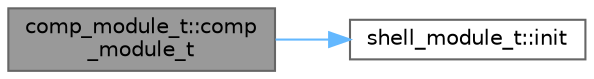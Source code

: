 digraph "comp_module_t::comp_module_t"
{
 // LATEX_PDF_SIZE
  bgcolor="transparent";
  edge [fontname=Helvetica,fontsize=10,labelfontname=Helvetica,labelfontsize=10];
  node [fontname=Helvetica,fontsize=10,shape=box,height=0.2,width=0.4];
  rankdir="LR";
  Node1 [id="Node000001",label="comp_module_t::comp\l_module_t",height=0.2,width=0.4,color="gray40", fillcolor="grey60", style="filled", fontcolor="black",tooltip=" "];
  Node1 -> Node2 [id="edge1_Node000001_Node000002",color="steelblue1",style="solid",tooltip=" "];
  Node2 [id="Node000002",label="shell_module_t::init",height=0.2,width=0.4,color="grey40", fillcolor="white", style="filled",URL="$classshell__module__t.html#a93ba970d90ff94f92e355ea110ba0f45",tooltip=" "];
}

